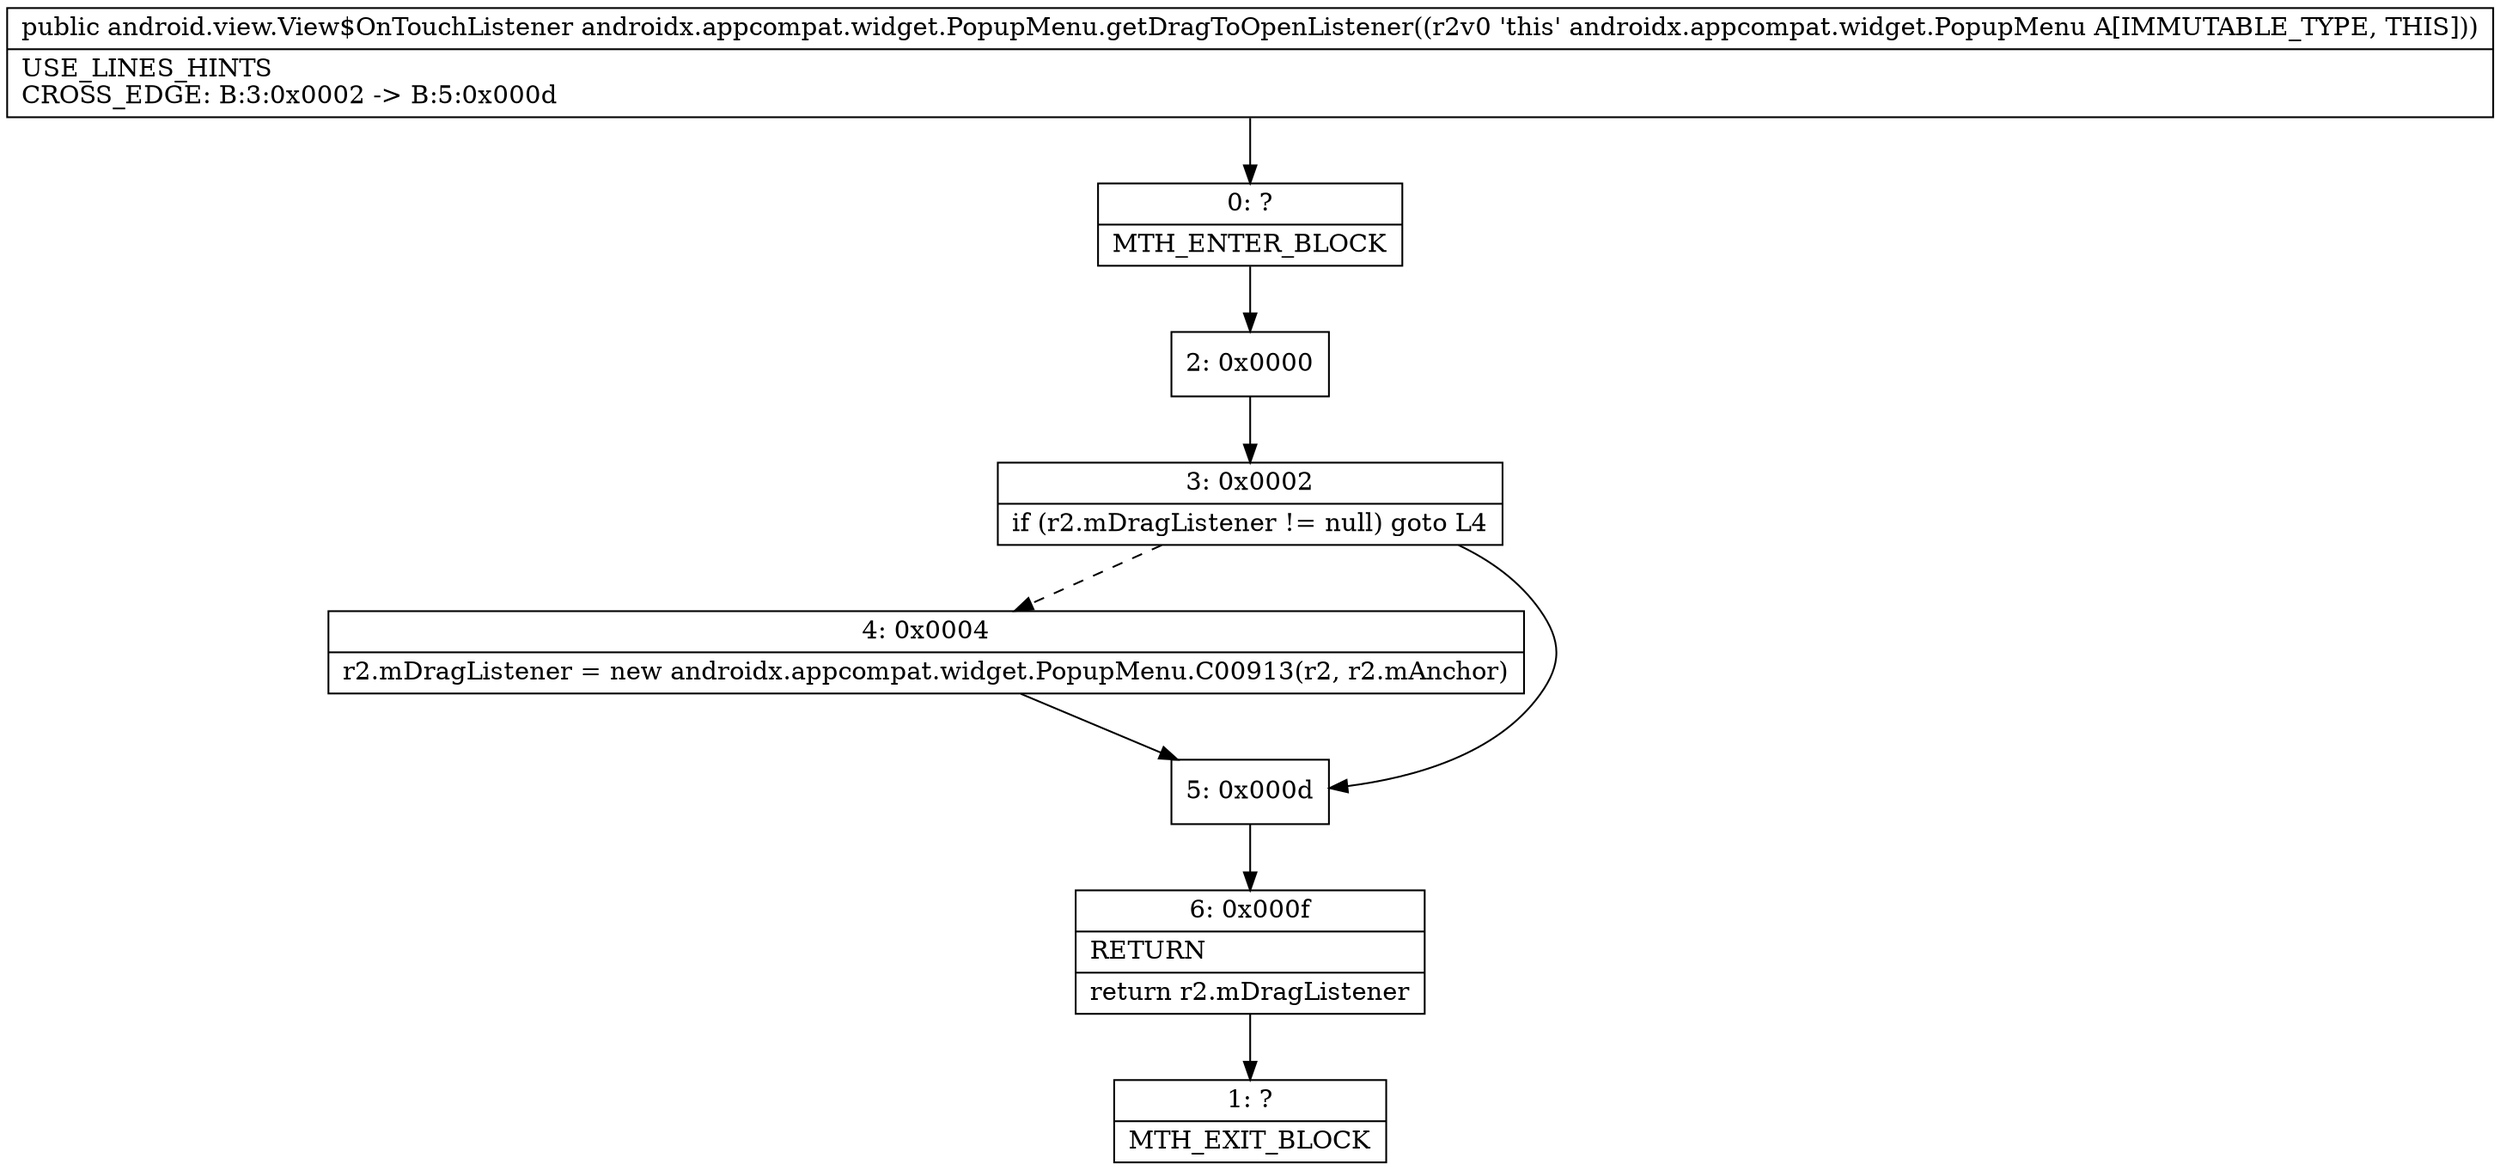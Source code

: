 digraph "CFG forandroidx.appcompat.widget.PopupMenu.getDragToOpenListener()Landroid\/view\/View$OnTouchListener;" {
Node_0 [shape=record,label="{0\:\ ?|MTH_ENTER_BLOCK\l}"];
Node_2 [shape=record,label="{2\:\ 0x0000}"];
Node_3 [shape=record,label="{3\:\ 0x0002|if (r2.mDragListener != null) goto L4\l}"];
Node_4 [shape=record,label="{4\:\ 0x0004|r2.mDragListener = new androidx.appcompat.widget.PopupMenu.C00913(r2, r2.mAnchor)\l}"];
Node_5 [shape=record,label="{5\:\ 0x000d}"];
Node_6 [shape=record,label="{6\:\ 0x000f|RETURN\l|return r2.mDragListener\l}"];
Node_1 [shape=record,label="{1\:\ ?|MTH_EXIT_BLOCK\l}"];
MethodNode[shape=record,label="{public android.view.View$OnTouchListener androidx.appcompat.widget.PopupMenu.getDragToOpenListener((r2v0 'this' androidx.appcompat.widget.PopupMenu A[IMMUTABLE_TYPE, THIS]))  | USE_LINES_HINTS\lCROSS_EDGE: B:3:0x0002 \-\> B:5:0x000d\l}"];
MethodNode -> Node_0;Node_0 -> Node_2;
Node_2 -> Node_3;
Node_3 -> Node_4[style=dashed];
Node_3 -> Node_5;
Node_4 -> Node_5;
Node_5 -> Node_6;
Node_6 -> Node_1;
}


